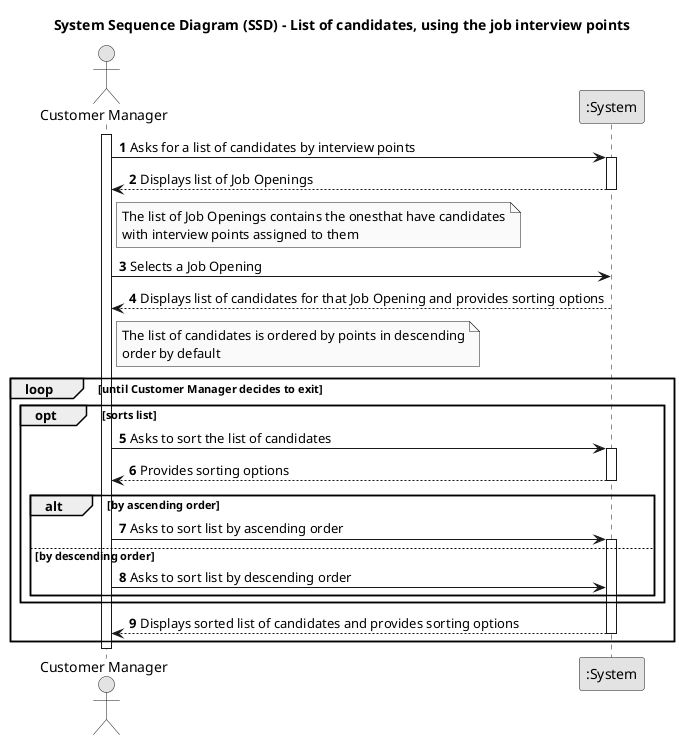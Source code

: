 @startuml SSD-US1019

skinparam monochrome true
skinparam packageStyle rectangle
skinparam shadowing false

title System Sequence Diagram (SSD) - List of candidates, using the job interview points

autonumber

actor "Customer Manager" as CustomerManager
participant ":System" as System

activate CustomerManager

CustomerManager -> System : Asks for a list of candidates by interview points
activate System

System --> CustomerManager : Displays list of Job Openings
deactivate System

note right of CustomerManager: The list of Job Openings contains the onesthat have candidates\nwith interview points assigned to them


CustomerManager -> System : Selects a Job Opening

System --> CustomerManager : Displays list of candidates for that Job Opening and provides sorting options
deactivate System

note right of CustomerManager: The list of candidates is ordered by points in descending\norder by default

loop until Customer Manager decides to exit
    opt sorts list
        CustomerManager -> System : Asks to sort the list of candidates
        activate System

        System --> CustomerManager : Provides sorting options
        deactivate System

        alt by ascending order
            CustomerManager -> System : Asks to sort list by ascending order
            activate System
        else by descending order
            CustomerManager -> System : Asks to sort list by descending order
        end
    end
    System --> CustomerManager : Displays sorted list of candidates and provides sorting options
    deactivate System
end

deactivate CustomerManager

@enduml

